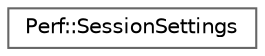 digraph "类继承关系图"
{
 // LATEX_PDF_SIZE
  bgcolor="transparent";
  edge [fontname=Helvetica,fontsize=10,labelfontname=Helvetica,labelfontsize=10];
  node [fontname=Helvetica,fontsize=10,shape=box,height=0.2,width=0.4];
  rankdir="LR";
  Node0 [id="Node000000",label="Perf::SessionSettings",height=0.2,width=0.4,color="grey40", fillcolor="white", style="filled",URL="$struct_perf_1_1_session_settings.html",tooltip=" "];
}
